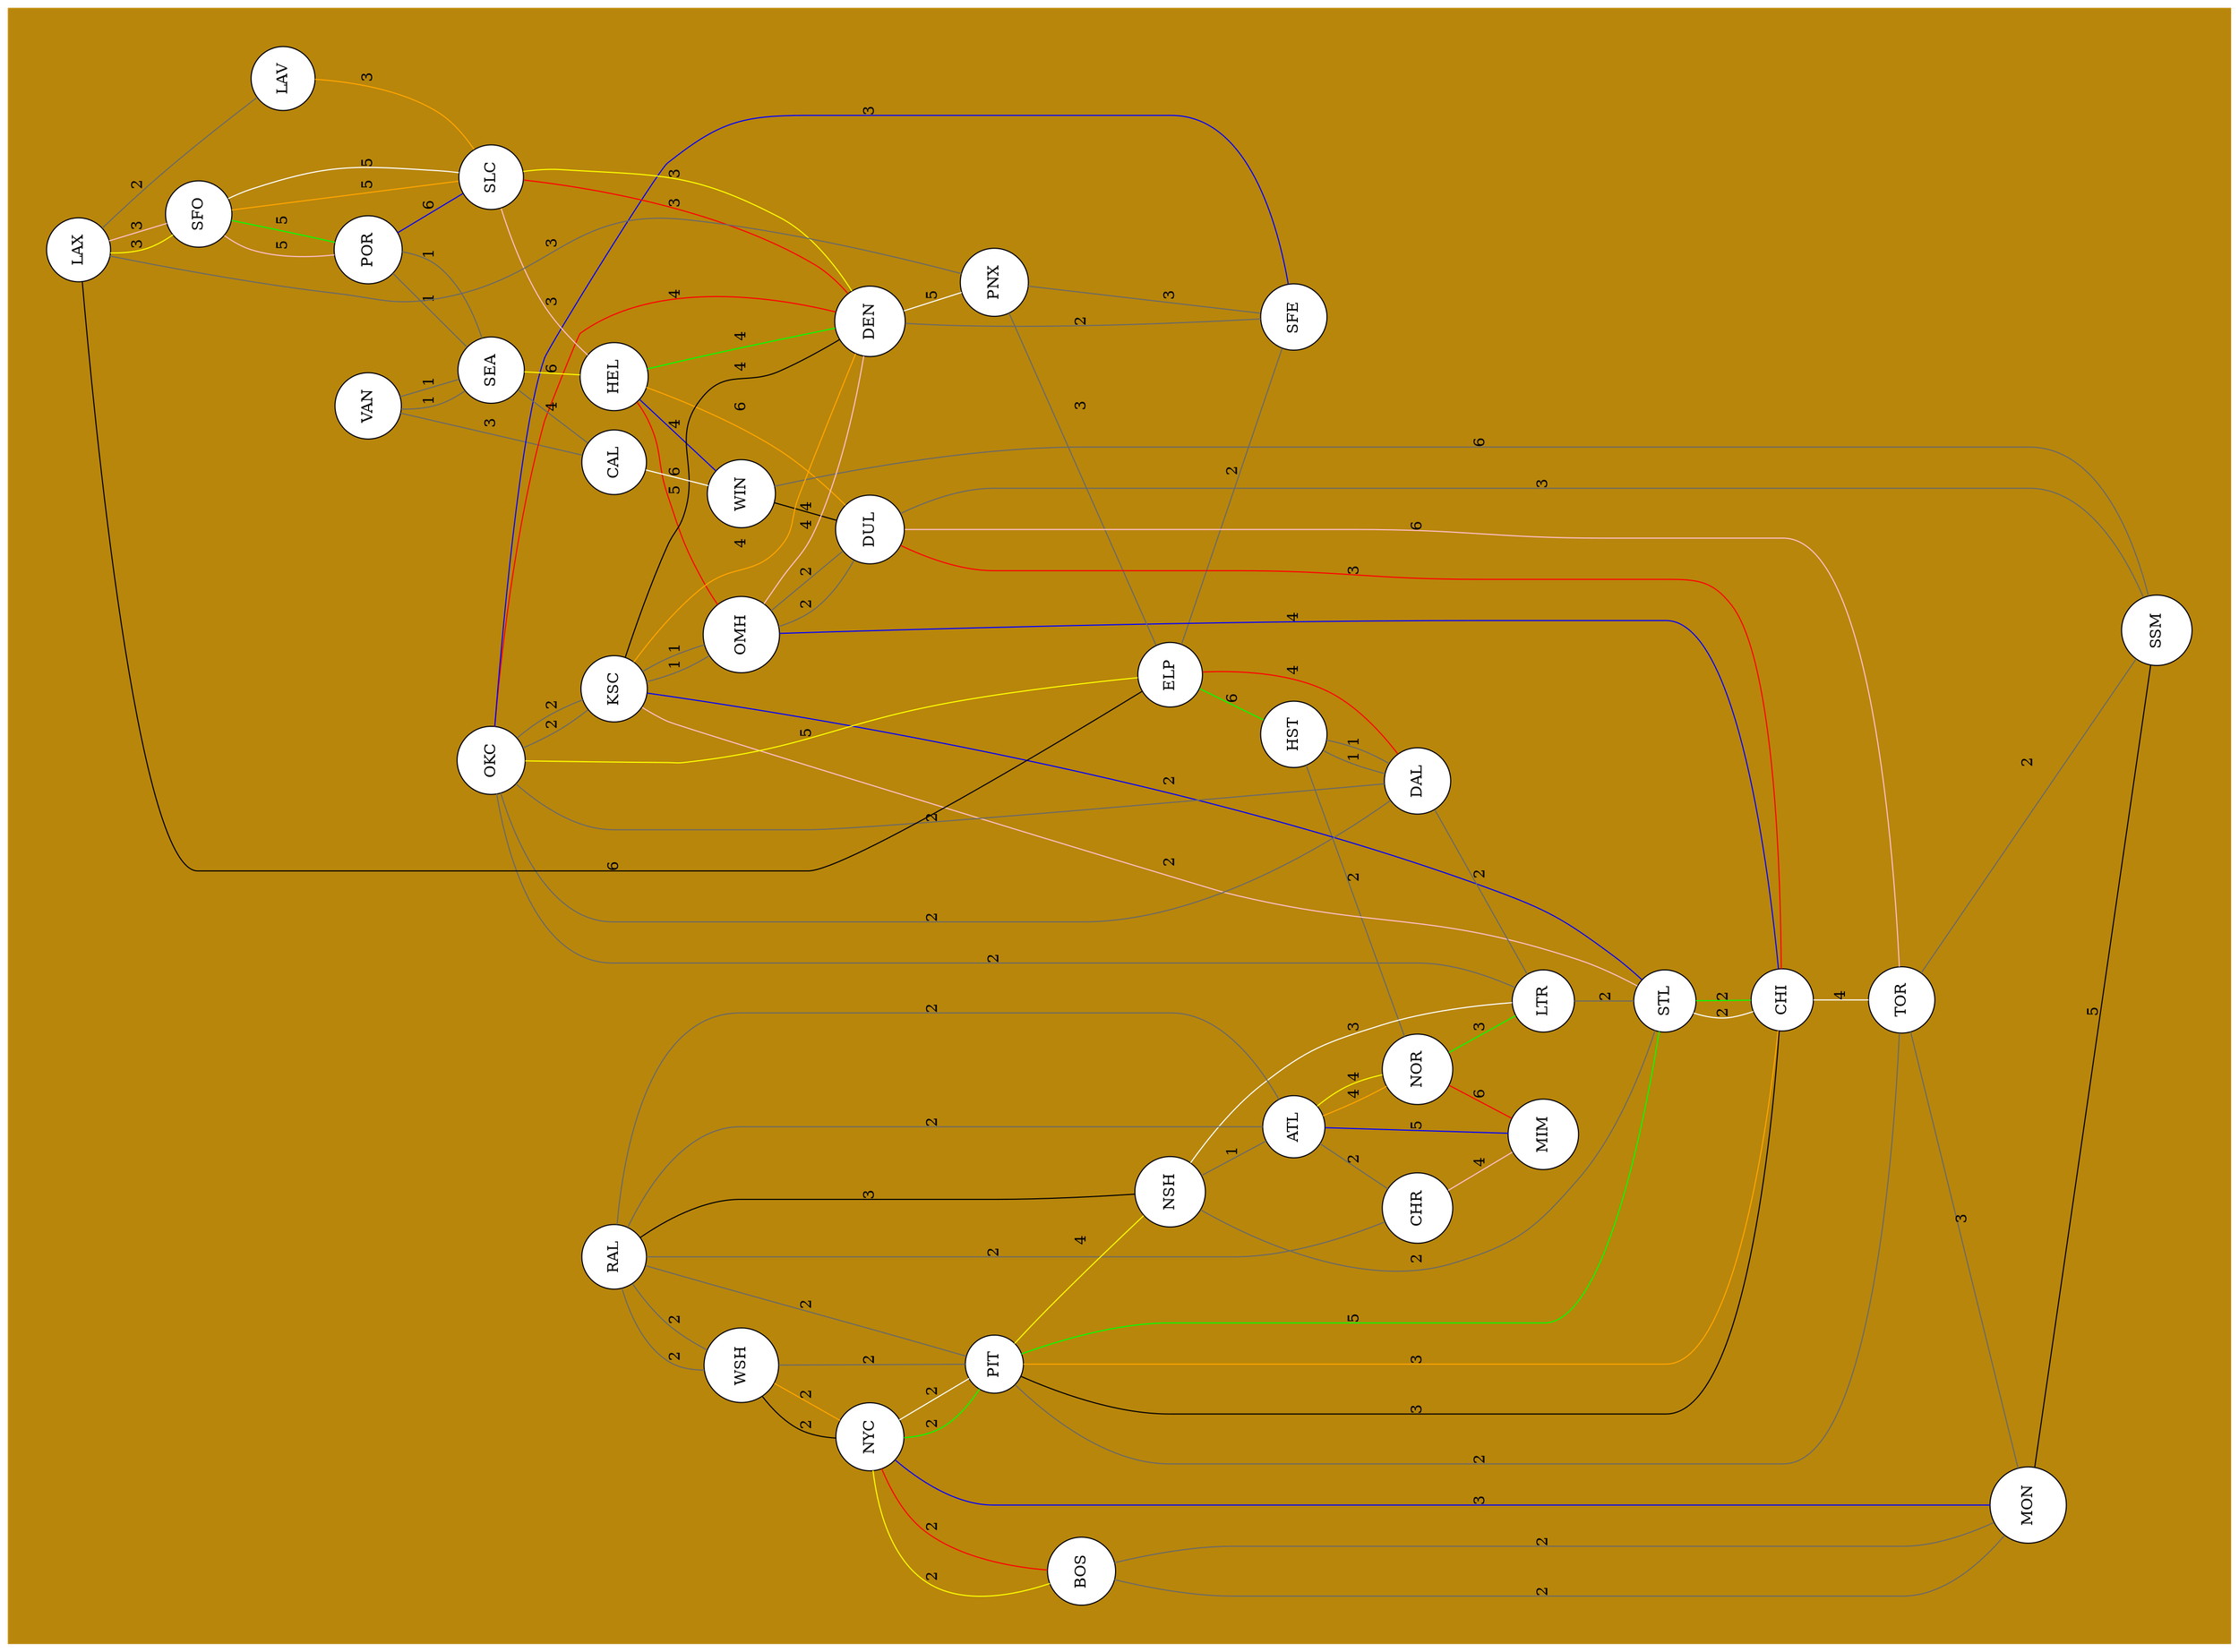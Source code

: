 graph USA {
	graph [bgcolor=darkgoldenrod margin=0.1 model=mds orientation=landscape outputOrder=nodesfirst pad=0.5 rankdir=TD start="self?10?"]
	node [fillcolor=white shape=circle style=filled]
	edge [color=dimgray]
		ral [label=RAL]
		van [label=VAN]
		tor [label=TOR]
		hst [label=HST]
		hel [label=HEL]
		win [label=WIN]
		ltr [label=LTR]
		ksc [label=KSC]
		den [label=DEN]
		chi [label=CHI]
		bos [label=BOS]
		ssm [label=SSM]
		lav [label=LAV]
		elp [label=ELP]
		mon [label=MON]
		sfo [label=SFO]
		sfe [label=SFE]
		atl [label=ATL]
		omh [label=OMH]
		sea [label=SEA]
		por [label=POR]
		cal [label=CAL]
		nyc [label=NYC]
		okc [label=OKC]
		slc [label=SLC]
		nsh [label=NSH]
		mim [label=MIM]
		stl [label=STL]
		pnx [label=PNX]
		dal [label=DAL]
		wsh [label=WSH]
		lax [label=LAX]
		nor [label=NOR]
		pit [label=PIT]
		dul [label=DUL]
		chr [label=CHR]
			van -- cal [label=3 len=3]
			van -- sea [label=1 len=1]
			van -- sea [label=1 len=1]
			sea -- cal [label=4 len=4]
			sea -- hel [label=6 color=yellow len=6]
			sea -- por [label=1 len=1]
			por -- sea [label=1 len=1]
			por -- slc [label=6 color=blue len=6]
			por -- sfo [label=5 color=green len=5]
			sfo -- por [label=5 color=pink len=5]
			sfo -- slc [label=5 color=orange len=5]
			sfo -- slc [label=5 color=white len=5]
			sfo -- lax [label=3 color=yellow len=3]
			lax -- sfo [label=3 color=pink len=3]
			lax -- lav [label=2 len=2]
			lax -- pnx [label=3 len=3]
			lax -- elp [label=6 color=black len=6]
			lav -- slc [label=3 color=orange len=3]
			slc -- hel [label=3 color=pink len=3]
			slc -- den [label=3 color=red len=3]
			slc -- den [label=3 color=yellow len=3]
			hel -- den [label=4 color=green len=4]
			hel -- omh [label=5 color=red len=5]
			hel -- dul [label=6 color=orange len=6]
			hel -- win [label=4 color=blue len=4]
			cal -- win [label=6 color=white len=6]
			win -- dul [label=4 color=black len=4]
			win -- ssm [label=6 len=6]
			dul -- ssm [label=3 len=3]
			dul -- tor [label=6 color=pink len=6]
			dul -- chi [label=3 color=red len=3]
			dul -- omh [label=2 len=2]
			omh -- dul [label=2 len=2]
			omh -- chi [label=4 color=blue len=4]
			omh -- ksc [label=1 len=1]
			ksc -- omh [label=1 len=1]
			omh -- den [label=4 color=pink len=4]
			ksc -- stl [label=2 color=pink len=2]
			ksc -- stl [label=2 color=blue len=2]
			ksc -- okc [label=2 len=2]
			okc -- ksc [label=2 len=2]
			ksc -- den [label=4 color=black len=4]
			den -- ksc [label=4 color=orange len=4]
			den -- okc [label=4 color=red len=4]
			den -- sfe [label=2 len=2]
			den -- pnx [label=5 color=white len=5]
			pnx -- sfe [label=3 len=3]
			pnx -- elp [label=3 len=3]
			elp -- hst [label=6 color=green len=6]
			elp -- dal [label=4 color=red len=4]
			elp -- okc [label=5 color=yellow len=5]
			elp -- sfe [label=2 len=2]
			sfe -- okc [label=3 color=blue len=3]
			okc -- ltr [label=2 len=2]
			okc -- dal [label=2 len=2]
			okc -- dal [label=2 len=2]
			dal -- ltr [label=2 len=2]
			dal -- hst [label=1 len=1]
			hst -- dal [label=1 len=1]
			hst -- nor [label=2 len=2]
			nor -- mim [label=6 color=red len=6]
			nor -- atl [label=4 color=yellow len=4]
			atl -- nor [label=4 color=orange len=4]
			nor -- ltr [label=3 color=green len=3]
			ltr -- nsh [label=3 color=white len=3]
			ltr -- stl [label=2 len=2]
			stl -- nsh [label=2 len=2]
			stl -- pit [label=5 color=green len=5]
			stl -- chi [label=2 color=white len=2]
			chi -- stl [label=2 color=green len=2]
			chi -- pit [label=3 color=orange len=3]
			pit -- chi [label=3 color=black len=3]
			chi -- tor [label=4 color=white len=4]
			tor -- ssm [label=2 len=2]
			tor -- pit [label=2 len=2]
			tor -- mon [label=3 len=3]
			mon -- ssm [label=5 color=black len=5]
			mon -- nyc [label=3 color=blue len=3]
			mon -- bos [label=2 len=2]
			bos -- mon [label=2 len=2]
			bos -- nyc [label=2 color=yellow len=2]
			nyc -- bos [label=2 color=red len=2]
			nyc -- wsh [label=2 color=black len=2]
			wsh -- nyc [label=2 color=orange len=2]
			nyc -- pit [label=2 color=green len=2]
			pit -- nyc [label=2 color=white len=2]
			pit -- wsh [label=2 len=2]
			pit -- ral [label=2 len=2]
			pit -- nsh [label=4 color=yellow len=4]
			nsh -- ral [label=3 color=black len=3]
			nsh -- atl [label=1 len=1]
			atl -- mim [label=5 color=blue len=5]
			atl -- chr [label=2 len=2]
			atl -- ral [label=2 len=2]
			atl -- ral [label=2 len=2]
			ral -- wsh [label=2 len=2]
			ral -- wsh [label=2 len=2]
			ral -- chr [label=2 len=2]
			chr -- mim [label=4 color=pink len=4]
}